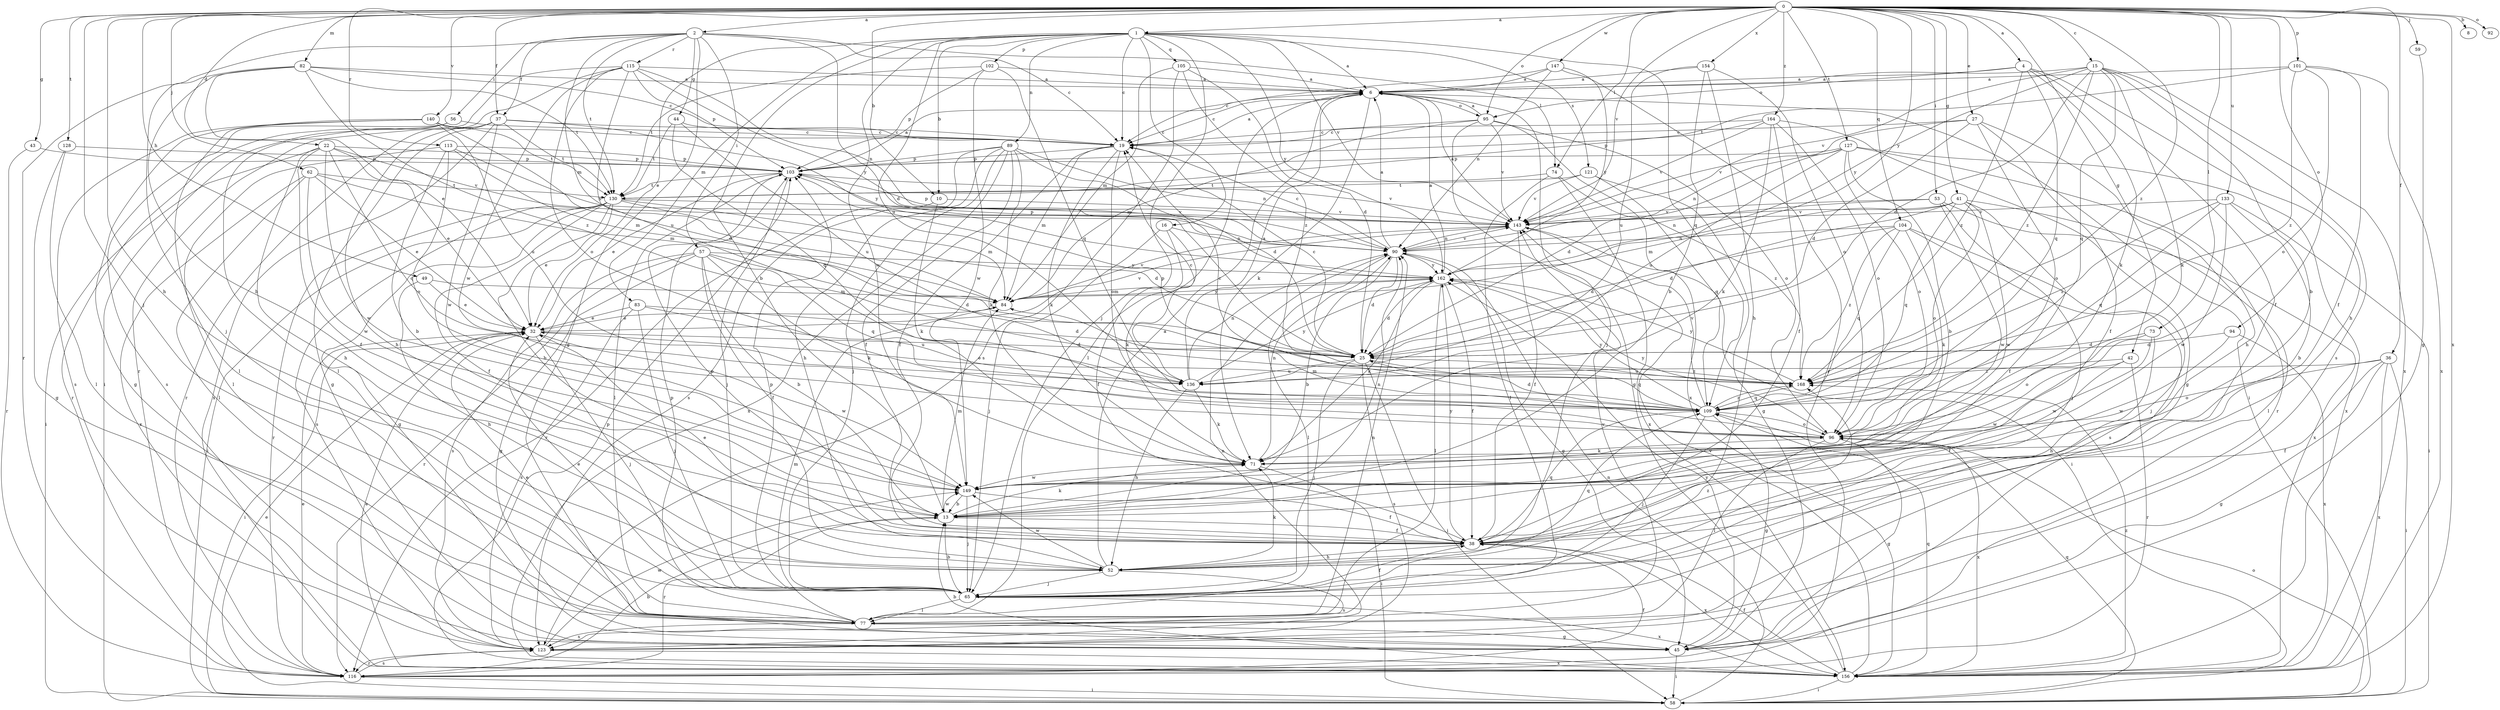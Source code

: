 strict digraph  {
0;
1;
2;
4;
6;
8;
10;
13;
15;
16;
19;
22;
25;
27;
32;
36;
37;
38;
41;
42;
43;
44;
45;
49;
52;
53;
56;
57;
58;
59;
62;
65;
71;
73;
74;
77;
82;
83;
84;
89;
90;
92;
94;
95;
96;
101;
102;
103;
104;
105;
109;
113;
115;
116;
121;
123;
127;
128;
130;
133;
136;
140;
143;
147;
149;
154;
156;
162;
164;
168;
0 -> 1  [label=a];
0 -> 2  [label=a];
0 -> 4  [label=a];
0 -> 8  [label=b];
0 -> 10  [label=b];
0 -> 15  [label=c];
0 -> 22  [label=d];
0 -> 27  [label=e];
0 -> 36  [label=f];
0 -> 37  [label=f];
0 -> 41  [label=g];
0 -> 42  [label=g];
0 -> 43  [label=g];
0 -> 49  [label=h];
0 -> 52  [label=h];
0 -> 53  [label=i];
0 -> 59  [label=j];
0 -> 62  [label=j];
0 -> 65  [label=j];
0 -> 73  [label=l];
0 -> 74  [label=l];
0 -> 82  [label=m];
0 -> 92  [label=o];
0 -> 94  [label=o];
0 -> 95  [label=o];
0 -> 101  [label=p];
0 -> 104  [label=q];
0 -> 113  [label=r];
0 -> 127  [label=t];
0 -> 128  [label=t];
0 -> 133  [label=u];
0 -> 140  [label=v];
0 -> 143  [label=v];
0 -> 147  [label=w];
0 -> 154  [label=x];
0 -> 156  [label=x];
0 -> 162  [label=y];
0 -> 164  [label=z];
0 -> 168  [label=z];
1 -> 6  [label=a];
1 -> 10  [label=b];
1 -> 13  [label=b];
1 -> 16  [label=c];
1 -> 19  [label=c];
1 -> 32  [label=e];
1 -> 65  [label=j];
1 -> 83  [label=m];
1 -> 89  [label=n];
1 -> 102  [label=p];
1 -> 105  [label=q];
1 -> 109  [label=q];
1 -> 121  [label=s];
1 -> 136  [label=u];
1 -> 143  [label=v];
1 -> 149  [label=w];
1 -> 162  [label=y];
2 -> 19  [label=c];
2 -> 25  [label=d];
2 -> 37  [label=f];
2 -> 44  [label=g];
2 -> 45  [label=g];
2 -> 56  [label=i];
2 -> 57  [label=i];
2 -> 74  [label=l];
2 -> 84  [label=m];
2 -> 115  [label=r];
2 -> 116  [label=r];
2 -> 130  [label=t];
4 -> 6  [label=a];
4 -> 38  [label=f];
4 -> 52  [label=h];
4 -> 71  [label=k];
4 -> 95  [label=o];
4 -> 109  [label=q];
4 -> 168  [label=z];
6 -> 19  [label=c];
6 -> 58  [label=i];
6 -> 65  [label=j];
6 -> 71  [label=k];
6 -> 77  [label=l];
6 -> 95  [label=o];
10 -> 71  [label=k];
10 -> 116  [label=r];
10 -> 143  [label=v];
13 -> 38  [label=f];
13 -> 71  [label=k];
13 -> 84  [label=m];
13 -> 90  [label=n];
13 -> 116  [label=r];
13 -> 149  [label=w];
15 -> 6  [label=a];
15 -> 13  [label=b];
15 -> 25  [label=d];
15 -> 71  [label=k];
15 -> 109  [label=q];
15 -> 123  [label=s];
15 -> 143  [label=v];
15 -> 156  [label=x];
15 -> 162  [label=y];
15 -> 168  [label=z];
16 -> 38  [label=f];
16 -> 65  [label=j];
16 -> 71  [label=k];
16 -> 90  [label=n];
19 -> 6  [label=a];
19 -> 38  [label=f];
19 -> 71  [label=k];
19 -> 84  [label=m];
19 -> 96  [label=o];
19 -> 103  [label=p];
22 -> 32  [label=e];
22 -> 38  [label=f];
22 -> 52  [label=h];
22 -> 58  [label=i];
22 -> 103  [label=p];
22 -> 109  [label=q];
22 -> 143  [label=v];
22 -> 149  [label=w];
25 -> 19  [label=c];
25 -> 58  [label=i];
25 -> 65  [label=j];
25 -> 109  [label=q];
25 -> 123  [label=s];
25 -> 136  [label=u];
25 -> 168  [label=z];
27 -> 19  [label=c];
27 -> 25  [label=d];
27 -> 38  [label=f];
27 -> 52  [label=h];
27 -> 96  [label=o];
27 -> 143  [label=v];
32 -> 25  [label=d];
32 -> 58  [label=i];
32 -> 65  [label=j];
32 -> 143  [label=v];
32 -> 149  [label=w];
36 -> 38  [label=f];
36 -> 45  [label=g];
36 -> 58  [label=i];
36 -> 96  [label=o];
36 -> 136  [label=u];
36 -> 156  [label=x];
37 -> 19  [label=c];
37 -> 45  [label=g];
37 -> 52  [label=h];
37 -> 116  [label=r];
37 -> 130  [label=t];
37 -> 149  [label=w];
37 -> 156  [label=x];
37 -> 162  [label=y];
38 -> 32  [label=e];
38 -> 52  [label=h];
38 -> 109  [label=q];
38 -> 156  [label=x];
38 -> 162  [label=y];
41 -> 25  [label=d];
41 -> 38  [label=f];
41 -> 77  [label=l];
41 -> 84  [label=m];
41 -> 96  [label=o];
41 -> 109  [label=q];
41 -> 143  [label=v];
41 -> 149  [label=w];
42 -> 38  [label=f];
42 -> 116  [label=r];
42 -> 149  [label=w];
42 -> 168  [label=z];
43 -> 103  [label=p];
43 -> 116  [label=r];
44 -> 19  [label=c];
44 -> 109  [label=q];
44 -> 130  [label=t];
44 -> 136  [label=u];
45 -> 58  [label=i];
49 -> 32  [label=e];
49 -> 52  [label=h];
49 -> 84  [label=m];
52 -> 6  [label=a];
52 -> 65  [label=j];
52 -> 71  [label=k];
52 -> 103  [label=p];
52 -> 109  [label=q];
52 -> 123  [label=s];
52 -> 149  [label=w];
53 -> 65  [label=j];
53 -> 90  [label=n];
53 -> 143  [label=v];
53 -> 149  [label=w];
53 -> 156  [label=x];
56 -> 19  [label=c];
56 -> 77  [label=l];
56 -> 116  [label=r];
56 -> 123  [label=s];
57 -> 13  [label=b];
57 -> 25  [label=d];
57 -> 38  [label=f];
57 -> 45  [label=g];
57 -> 71  [label=k];
57 -> 109  [label=q];
57 -> 116  [label=r];
57 -> 123  [label=s];
57 -> 162  [label=y];
58 -> 32  [label=e];
58 -> 90  [label=n];
58 -> 96  [label=o];
58 -> 109  [label=q];
59 -> 45  [label=g];
62 -> 32  [label=e];
62 -> 77  [label=l];
62 -> 84  [label=m];
62 -> 130  [label=t];
62 -> 149  [label=w];
62 -> 156  [label=x];
65 -> 13  [label=b];
65 -> 32  [label=e];
65 -> 38  [label=f];
65 -> 77  [label=l];
65 -> 103  [label=p];
65 -> 156  [label=x];
65 -> 168  [label=z];
71 -> 58  [label=i];
71 -> 90  [label=n];
71 -> 149  [label=w];
73 -> 25  [label=d];
73 -> 52  [label=h];
73 -> 96  [label=o];
73 -> 149  [label=w];
74 -> 77  [label=l];
74 -> 130  [label=t];
74 -> 156  [label=x];
74 -> 168  [label=z];
77 -> 32  [label=e];
77 -> 45  [label=g];
77 -> 84  [label=m];
77 -> 90  [label=n];
77 -> 103  [label=p];
77 -> 123  [label=s];
77 -> 143  [label=v];
82 -> 6  [label=a];
82 -> 13  [label=b];
82 -> 19  [label=c];
82 -> 32  [label=e];
82 -> 65  [label=j];
82 -> 130  [label=t];
82 -> 168  [label=z];
83 -> 25  [label=d];
83 -> 32  [label=e];
83 -> 65  [label=j];
83 -> 123  [label=s];
83 -> 136  [label=u];
84 -> 32  [label=e];
84 -> 143  [label=v];
84 -> 162  [label=y];
89 -> 25  [label=d];
89 -> 38  [label=f];
89 -> 52  [label=h];
89 -> 65  [label=j];
89 -> 71  [label=k];
89 -> 90  [label=n];
89 -> 103  [label=p];
89 -> 123  [label=s];
89 -> 156  [label=x];
90 -> 6  [label=a];
90 -> 13  [label=b];
90 -> 19  [label=c];
90 -> 25  [label=d];
90 -> 45  [label=g];
90 -> 77  [label=l];
90 -> 103  [label=p];
90 -> 143  [label=v];
90 -> 162  [label=y];
94 -> 25  [label=d];
94 -> 149  [label=w];
94 -> 156  [label=x];
95 -> 6  [label=a];
95 -> 19  [label=c];
95 -> 45  [label=g];
95 -> 84  [label=m];
95 -> 96  [label=o];
95 -> 143  [label=v];
95 -> 156  [label=x];
96 -> 45  [label=g];
96 -> 71  [label=k];
96 -> 77  [label=l];
96 -> 84  [label=m];
96 -> 156  [label=x];
96 -> 162  [label=y];
101 -> 6  [label=a];
101 -> 38  [label=f];
101 -> 96  [label=o];
101 -> 130  [label=t];
101 -> 156  [label=x];
101 -> 168  [label=z];
102 -> 6  [label=a];
102 -> 103  [label=p];
102 -> 109  [label=q];
102 -> 130  [label=t];
102 -> 149  [label=w];
103 -> 6  [label=a];
103 -> 32  [label=e];
103 -> 65  [label=j];
103 -> 77  [label=l];
103 -> 130  [label=t];
103 -> 143  [label=v];
104 -> 25  [label=d];
104 -> 65  [label=j];
104 -> 71  [label=k];
104 -> 90  [label=n];
104 -> 109  [label=q];
104 -> 123  [label=s];
104 -> 168  [label=z];
105 -> 6  [label=a];
105 -> 25  [label=d];
105 -> 84  [label=m];
105 -> 123  [label=s];
105 -> 168  [label=z];
109 -> 19  [label=c];
109 -> 25  [label=d];
109 -> 45  [label=g];
109 -> 65  [label=j];
109 -> 96  [label=o];
109 -> 143  [label=v];
109 -> 162  [label=y];
109 -> 168  [label=z];
113 -> 13  [label=b];
113 -> 77  [label=l];
113 -> 84  [label=m];
113 -> 90  [label=n];
113 -> 96  [label=o];
113 -> 103  [label=p];
115 -> 6  [label=a];
115 -> 58  [label=i];
115 -> 90  [label=n];
115 -> 96  [label=o];
115 -> 103  [label=p];
115 -> 116  [label=r];
115 -> 136  [label=u];
115 -> 149  [label=w];
115 -> 162  [label=y];
116 -> 13  [label=b];
116 -> 32  [label=e];
116 -> 38  [label=f];
116 -> 58  [label=i];
116 -> 123  [label=s];
121 -> 45  [label=g];
121 -> 109  [label=q];
121 -> 130  [label=t];
121 -> 143  [label=v];
123 -> 90  [label=n];
123 -> 116  [label=r];
123 -> 149  [label=w];
123 -> 156  [label=x];
127 -> 13  [label=b];
127 -> 25  [label=d];
127 -> 90  [label=n];
127 -> 96  [label=o];
127 -> 103  [label=p];
127 -> 116  [label=r];
127 -> 136  [label=u];
127 -> 156  [label=x];
128 -> 45  [label=g];
128 -> 77  [label=l];
128 -> 103  [label=p];
130 -> 13  [label=b];
130 -> 25  [label=d];
130 -> 32  [label=e];
130 -> 38  [label=f];
130 -> 45  [label=g];
130 -> 58  [label=i];
130 -> 84  [label=m];
130 -> 116  [label=r];
130 -> 123  [label=s];
130 -> 143  [label=v];
133 -> 13  [label=b];
133 -> 58  [label=i];
133 -> 109  [label=q];
133 -> 143  [label=v];
133 -> 149  [label=w];
133 -> 168  [label=z];
136 -> 6  [label=a];
136 -> 19  [label=c];
136 -> 52  [label=h];
136 -> 71  [label=k];
136 -> 90  [label=n];
136 -> 162  [label=y];
140 -> 19  [label=c];
140 -> 25  [label=d];
140 -> 45  [label=g];
140 -> 77  [label=l];
140 -> 123  [label=s];
140 -> 130  [label=t];
140 -> 136  [label=u];
143 -> 6  [label=a];
143 -> 38  [label=f];
143 -> 58  [label=i];
143 -> 90  [label=n];
143 -> 103  [label=p];
147 -> 6  [label=a];
147 -> 19  [label=c];
147 -> 90  [label=n];
147 -> 116  [label=r];
147 -> 162  [label=y];
149 -> 13  [label=b];
149 -> 38  [label=f];
149 -> 65  [label=j];
154 -> 6  [label=a];
154 -> 13  [label=b];
154 -> 52  [label=h];
154 -> 96  [label=o];
154 -> 136  [label=u];
156 -> 13  [label=b];
156 -> 32  [label=e];
156 -> 38  [label=f];
156 -> 58  [label=i];
156 -> 103  [label=p];
156 -> 109  [label=q];
156 -> 143  [label=v];
156 -> 162  [label=y];
156 -> 168  [label=z];
162 -> 6  [label=a];
162 -> 25  [label=d];
162 -> 38  [label=f];
162 -> 71  [label=k];
162 -> 77  [label=l];
162 -> 84  [label=m];
164 -> 19  [label=c];
164 -> 38  [label=f];
164 -> 45  [label=g];
164 -> 71  [label=k];
164 -> 96  [label=o];
164 -> 103  [label=p];
164 -> 143  [label=v];
168 -> 32  [label=e];
168 -> 103  [label=p];
168 -> 109  [label=q];
168 -> 162  [label=y];
}
